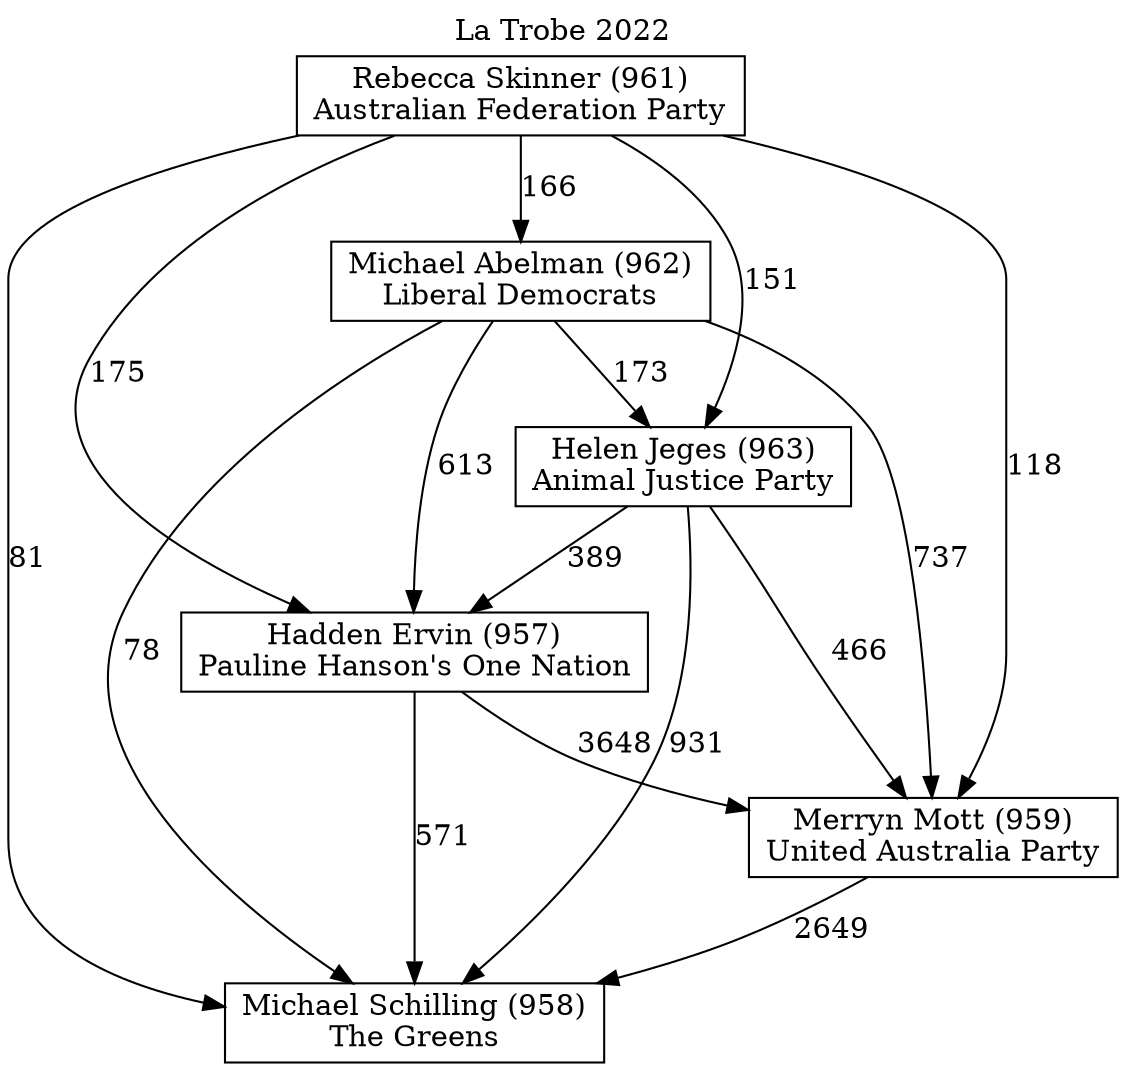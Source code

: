 // House preference flow
digraph "Michael Schilling (958)_La Trobe_2022" {
	graph [label="La Trobe 2022" labelloc=t mclimit=10]
	node [shape=box]
	"Michael Abelman (962)" [label="Michael Abelman (962)
Liberal Democrats"]
	"Hadden Ervin (957)" [label="Hadden Ervin (957)
Pauline Hanson's One Nation"]
	"Rebecca Skinner (961)" [label="Rebecca Skinner (961)
Australian Federation Party"]
	"Michael Schilling (958)" [label="Michael Schilling (958)
The Greens"]
	"Merryn Mott (959)" [label="Merryn Mott (959)
United Australia Party"]
	"Helen Jeges (963)" [label="Helen Jeges (963)
Animal Justice Party"]
	"Helen Jeges (963)" -> "Merryn Mott (959)" [label=466]
	"Michael Abelman (962)" -> "Merryn Mott (959)" [label=737]
	"Rebecca Skinner (961)" -> "Helen Jeges (963)" [label=151]
	"Helen Jeges (963)" -> "Michael Schilling (958)" [label=931]
	"Helen Jeges (963)" -> "Hadden Ervin (957)" [label=389]
	"Hadden Ervin (957)" -> "Michael Schilling (958)" [label=571]
	"Hadden Ervin (957)" -> "Merryn Mott (959)" [label=3648]
	"Rebecca Skinner (961)" -> "Michael Abelman (962)" [label=166]
	"Rebecca Skinner (961)" -> "Merryn Mott (959)" [label=118]
	"Rebecca Skinner (961)" -> "Michael Schilling (958)" [label=81]
	"Michael Abelman (962)" -> "Hadden Ervin (957)" [label=613]
	"Michael Abelman (962)" -> "Michael Schilling (958)" [label=78]
	"Merryn Mott (959)" -> "Michael Schilling (958)" [label=2649]
	"Rebecca Skinner (961)" -> "Hadden Ervin (957)" [label=175]
	"Michael Abelman (962)" -> "Helen Jeges (963)" [label=173]
}
